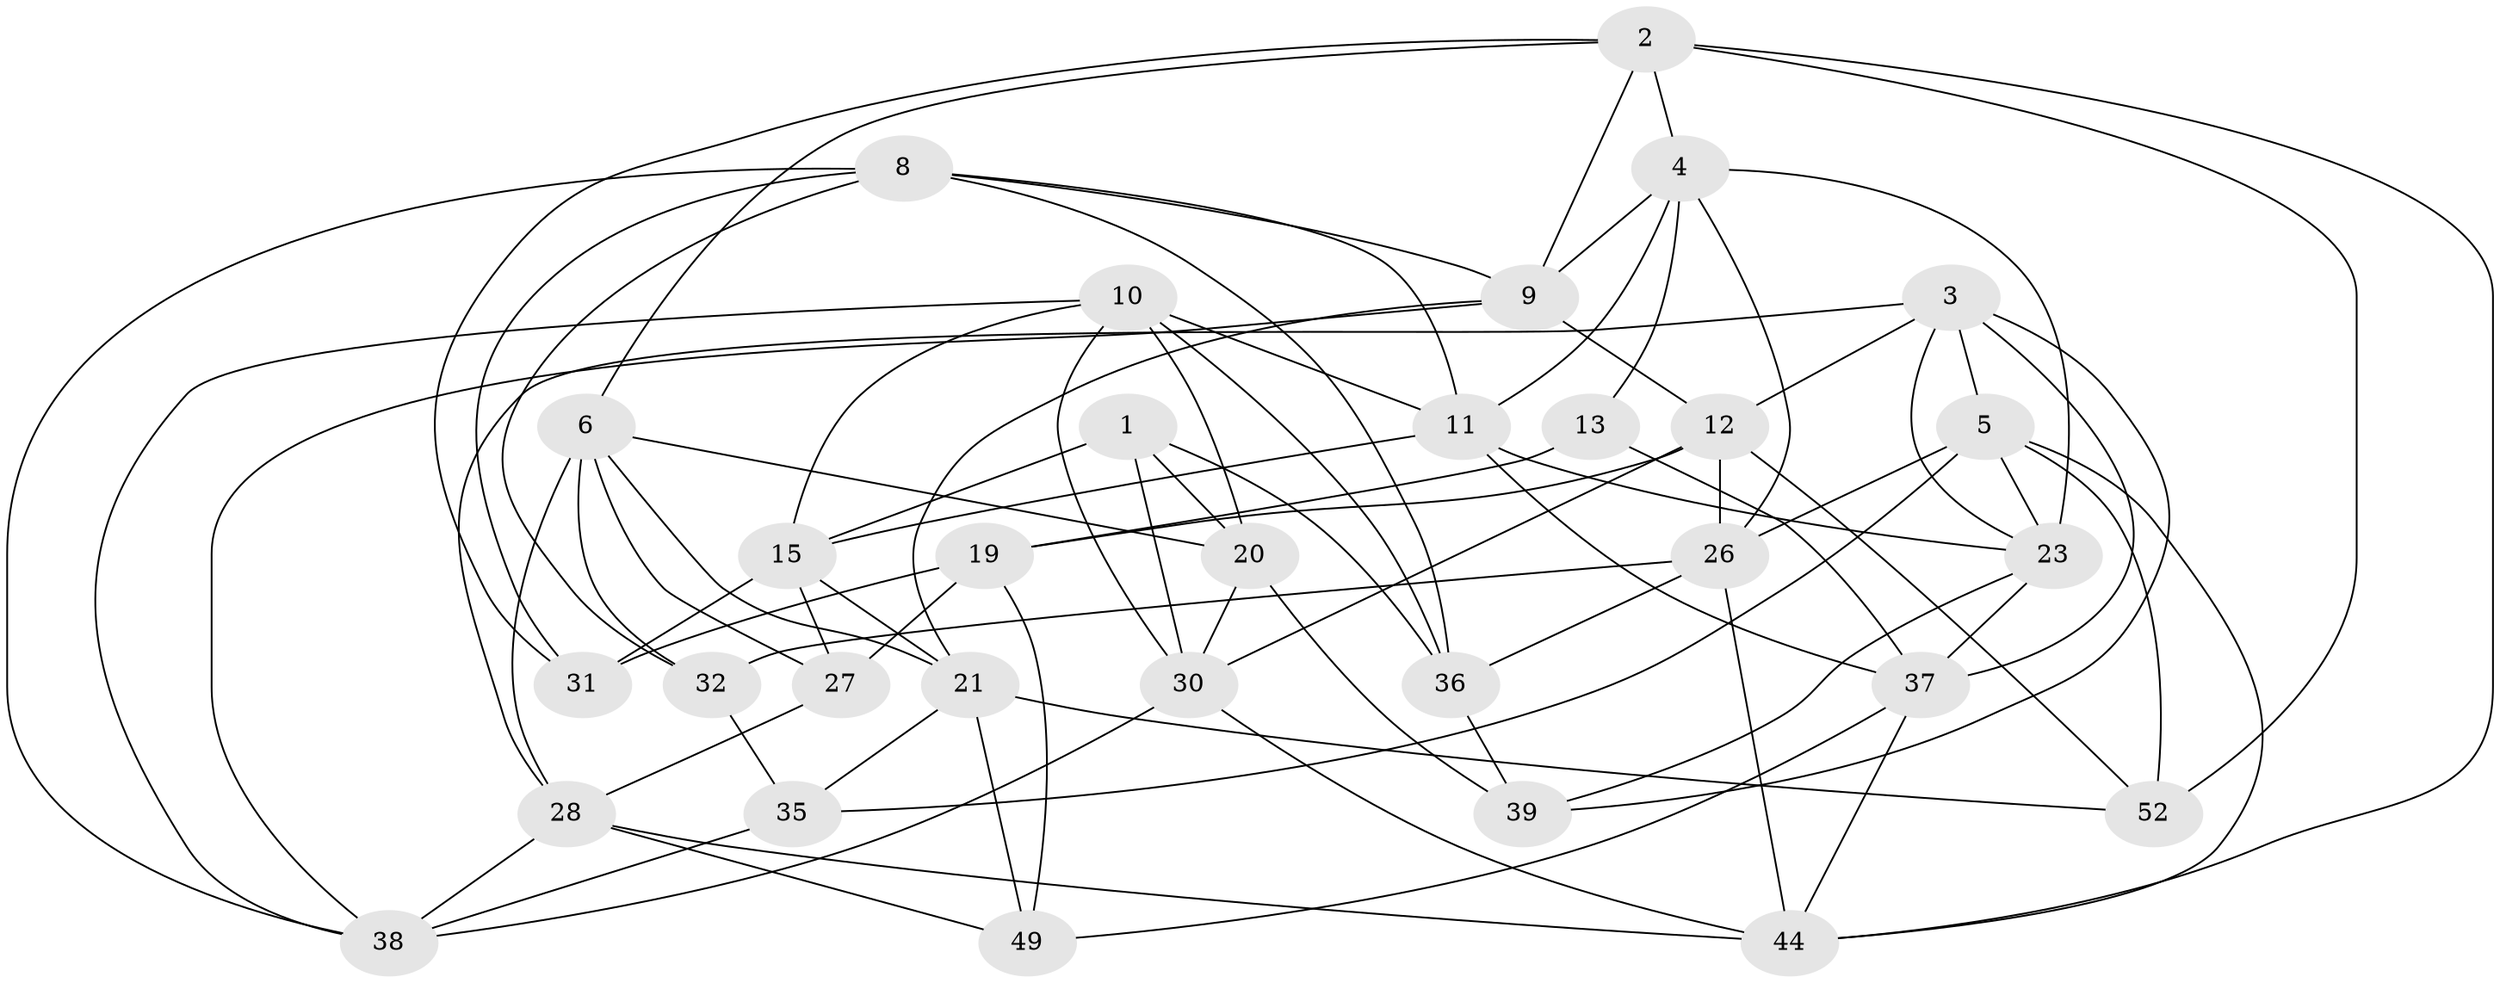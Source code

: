// original degree distribution, {4: 1.0}
// Generated by graph-tools (version 1.1) at 2025/42/03/06/25 10:42:17]
// undirected, 31 vertices, 82 edges
graph export_dot {
graph [start="1"]
  node [color=gray90,style=filled];
  1 [super="+22"];
  2 [super="+7"];
  3 [super="+41"];
  4 [super="+14"];
  5 [super="+16"];
  6 [super="+24"];
  8 [super="+18"];
  9 [super="+53"];
  10 [super="+50"];
  11 [super="+33"];
  12 [super="+17"];
  13;
  15 [super="+54"];
  19 [super="+47"];
  20 [super="+40"];
  21 [super="+42"];
  23 [super="+25"];
  26 [super="+51"];
  27;
  28 [super="+29"];
  30 [super="+34"];
  31;
  32;
  35;
  36 [super="+45"];
  37 [super="+48"];
  38 [super="+43"];
  39;
  44 [super="+46"];
  49;
  52;
  1 -- 15;
  1 -- 36 [weight=2];
  1 -- 20 [weight=2];
  1 -- 30;
  2 -- 31;
  2 -- 9;
  2 -- 6;
  2 -- 4;
  2 -- 52;
  2 -- 44;
  3 -- 39;
  3 -- 28;
  3 -- 23;
  3 -- 37;
  3 -- 12;
  3 -- 5;
  4 -- 26;
  4 -- 13;
  4 -- 23;
  4 -- 9;
  4 -- 11;
  5 -- 35;
  5 -- 23;
  5 -- 26;
  5 -- 52;
  5 -- 44;
  6 -- 28;
  6 -- 27;
  6 -- 20;
  6 -- 32;
  6 -- 21;
  8 -- 31;
  8 -- 11;
  8 -- 9;
  8 -- 32;
  8 -- 38;
  8 -- 36;
  9 -- 12;
  9 -- 38;
  9 -- 21;
  10 -- 20;
  10 -- 38;
  10 -- 11;
  10 -- 15;
  10 -- 36;
  10 -- 30;
  11 -- 23;
  11 -- 37;
  11 -- 15;
  12 -- 19;
  12 -- 26;
  12 -- 52;
  12 -- 30;
  13 -- 19 [weight=2];
  13 -- 37;
  15 -- 27;
  15 -- 31;
  15 -- 21;
  19 -- 49;
  19 -- 27;
  19 -- 31;
  20 -- 39;
  20 -- 30;
  21 -- 35;
  21 -- 52;
  21 -- 49;
  23 -- 39;
  23 -- 37;
  26 -- 32;
  26 -- 36;
  26 -- 44;
  27 -- 28;
  28 -- 38;
  28 -- 49;
  28 -- 44;
  30 -- 44;
  30 -- 38;
  32 -- 35;
  35 -- 38;
  36 -- 39;
  37 -- 49;
  37 -- 44;
}
